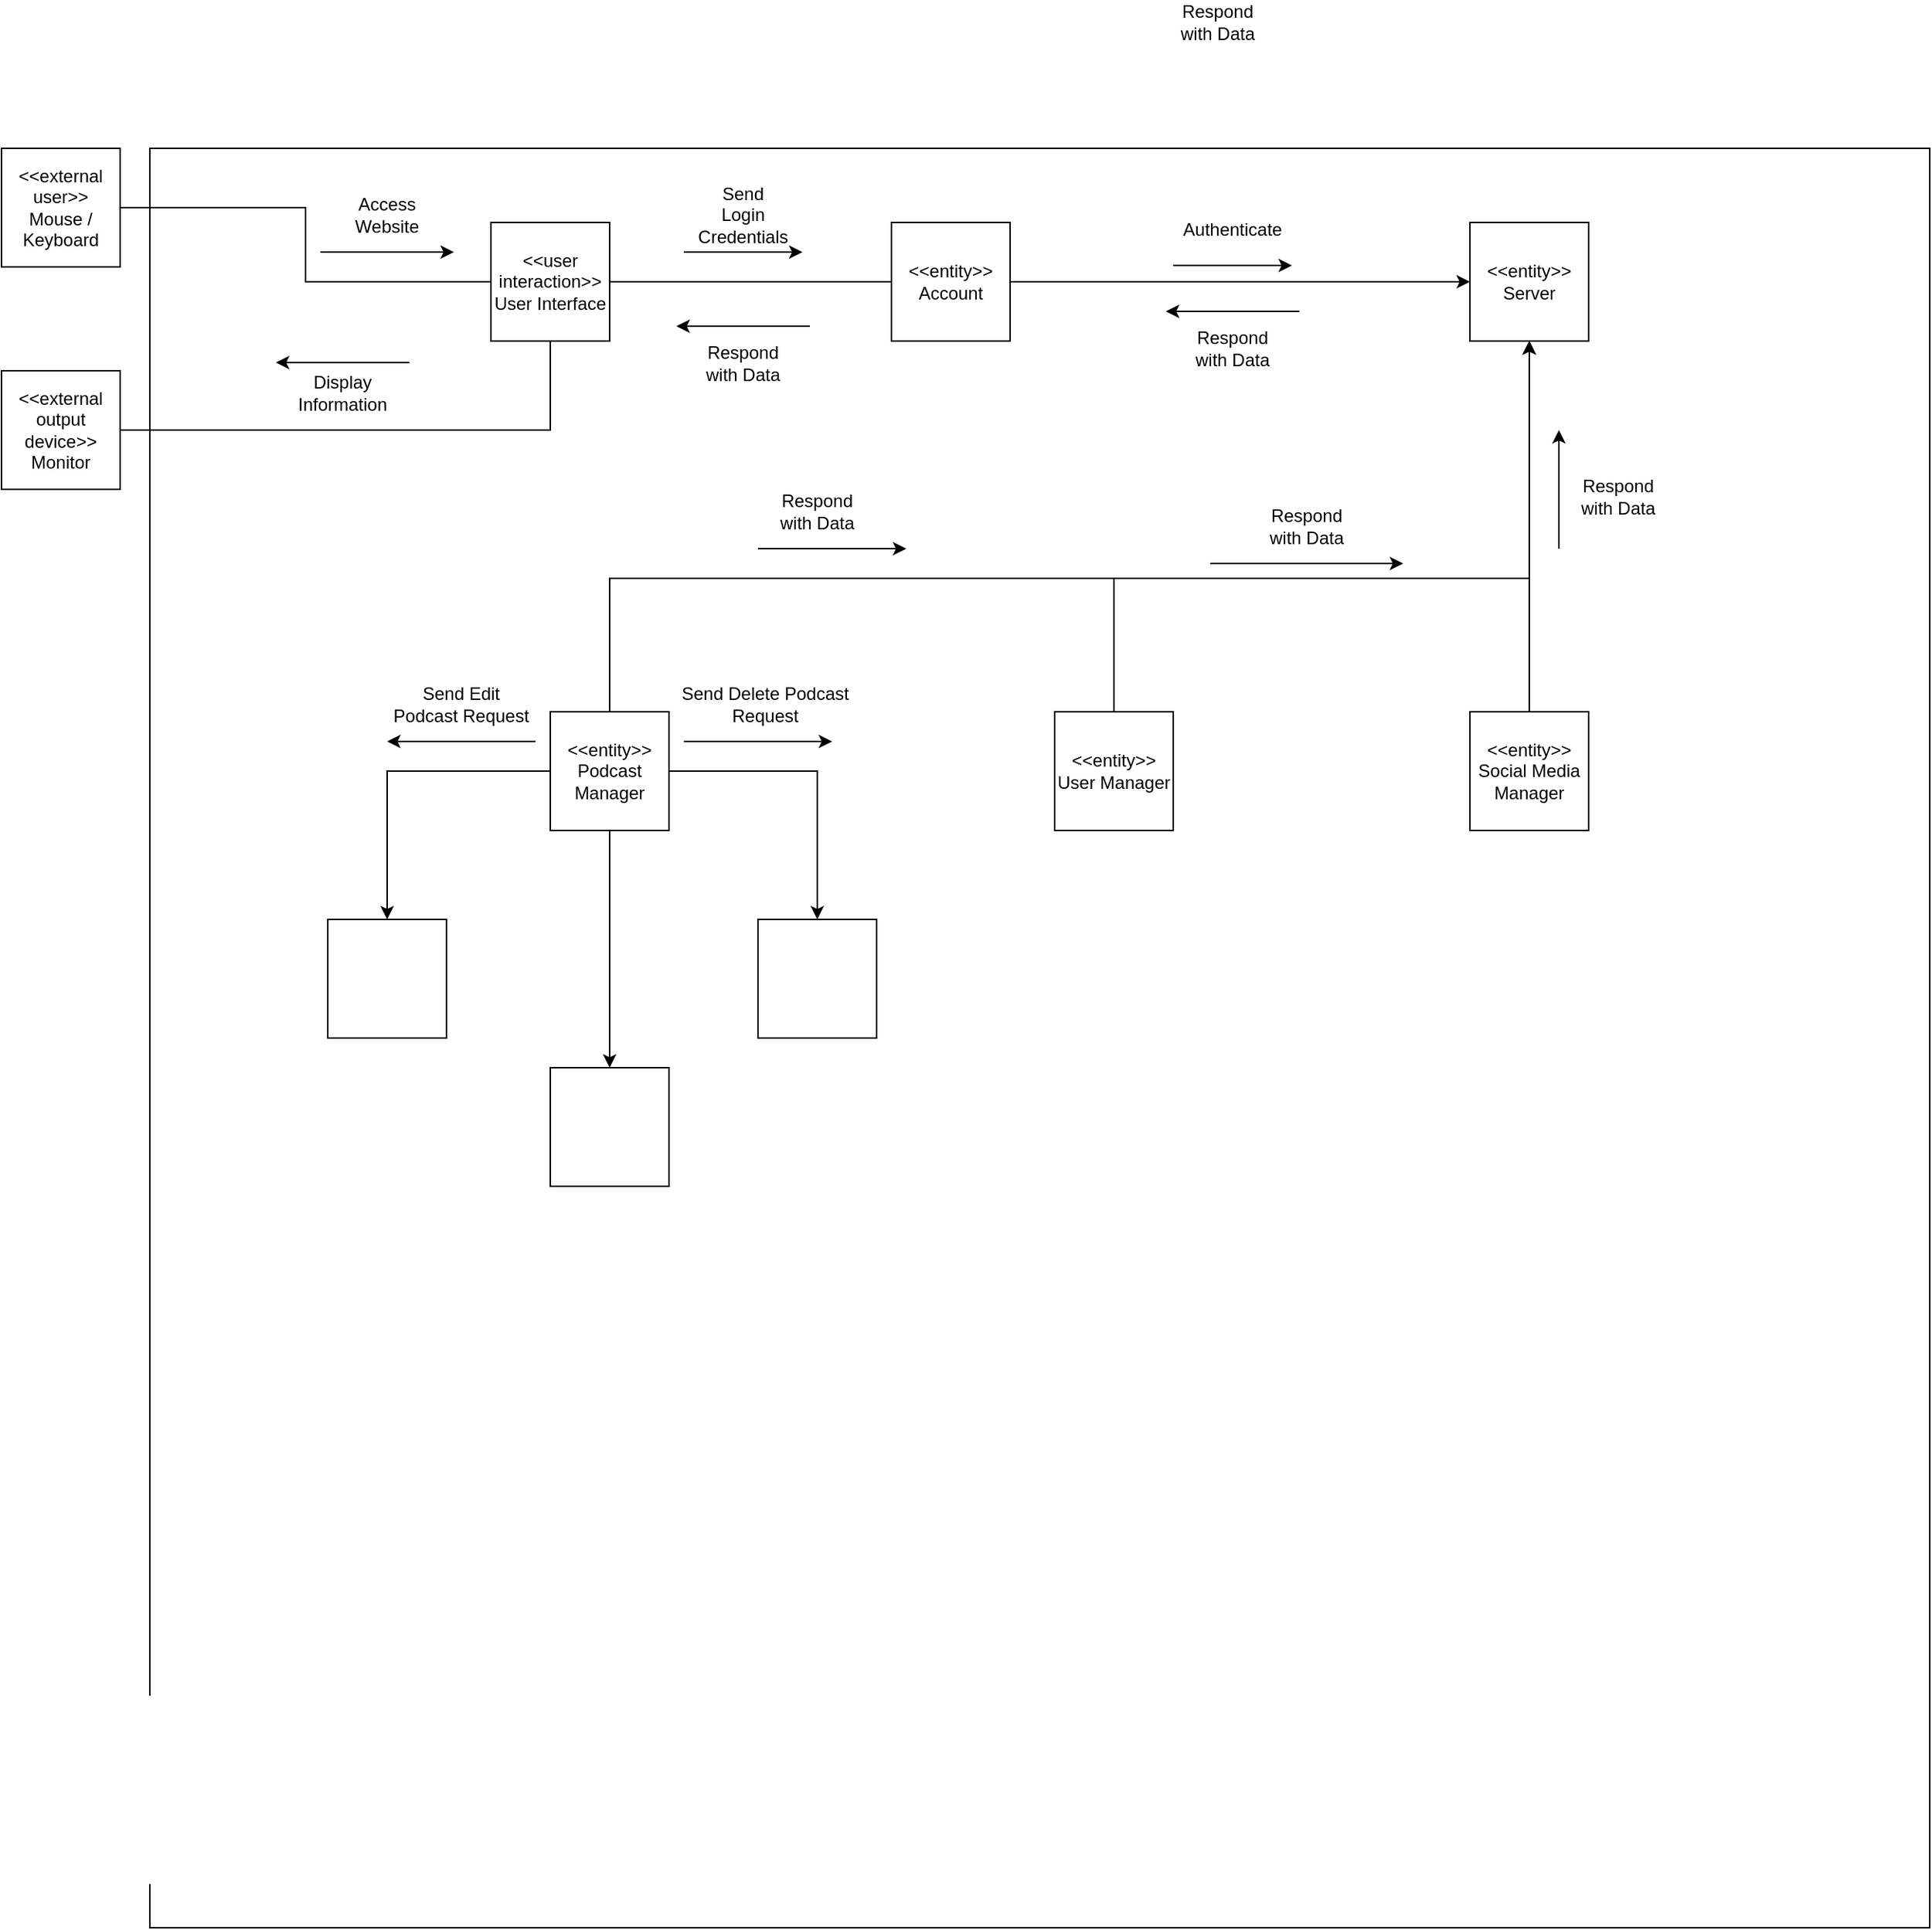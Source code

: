 <mxfile version="22.0.2" type="device">
  <diagram name="Page-1" id="6WJERZKRpdv4S6RsFoXy">
    <mxGraphModel dx="1941" dy="638" grid="1" gridSize="10" guides="1" tooltips="1" connect="1" arrows="1" fold="1" page="1" pageScale="1" pageWidth="850" pageHeight="1100" math="0" shadow="0">
      <root>
        <mxCell id="0" />
        <mxCell id="1" parent="0" />
        <mxCell id="8paL_Bh5cU5GlHEFZkek-1" value="" style="whiteSpace=wrap;html=1;aspect=fixed;" vertex="1" parent="1">
          <mxGeometry x="90" y="120" width="1200" height="1200" as="geometry" />
        </mxCell>
        <mxCell id="8paL_Bh5cU5GlHEFZkek-6" style="edgeStyle=orthogonalEdgeStyle;rounded=0;orthogonalLoop=1;jettySize=auto;html=1;entryX=0;entryY=0.5;entryDx=0;entryDy=0;endArrow=none;endFill=0;" edge="1" parent="1" source="8paL_Bh5cU5GlHEFZkek-3" target="8paL_Bh5cU5GlHEFZkek-5">
          <mxGeometry relative="1" as="geometry" />
        </mxCell>
        <mxCell id="8paL_Bh5cU5GlHEFZkek-3" value="&amp;lt;&amp;lt;external user&amp;gt;&amp;gt;&lt;br&gt;Mouse / Keyboard" style="whiteSpace=wrap;html=1;aspect=fixed;" vertex="1" parent="1">
          <mxGeometry x="-10" y="120" width="80" height="80" as="geometry" />
        </mxCell>
        <mxCell id="8paL_Bh5cU5GlHEFZkek-4" value="&amp;lt;&amp;lt;external output device&amp;gt;&amp;gt;&lt;br&gt;Monitor" style="whiteSpace=wrap;html=1;aspect=fixed;" vertex="1" parent="1">
          <mxGeometry x="-10" y="270" width="80" height="80" as="geometry" />
        </mxCell>
        <mxCell id="8paL_Bh5cU5GlHEFZkek-7" style="edgeStyle=orthogonalEdgeStyle;rounded=0;orthogonalLoop=1;jettySize=auto;html=1;entryX=1;entryY=0.5;entryDx=0;entryDy=0;endArrow=none;endFill=0;" edge="1" parent="1" source="8paL_Bh5cU5GlHEFZkek-5" target="8paL_Bh5cU5GlHEFZkek-4">
          <mxGeometry relative="1" as="geometry">
            <Array as="points">
              <mxPoint x="360" y="310" />
            </Array>
          </mxGeometry>
        </mxCell>
        <mxCell id="8paL_Bh5cU5GlHEFZkek-14" style="edgeStyle=orthogonalEdgeStyle;rounded=0;orthogonalLoop=1;jettySize=auto;html=1;entryX=0;entryY=0.5;entryDx=0;entryDy=0;endArrow=none;endFill=0;" edge="1" parent="1" source="8paL_Bh5cU5GlHEFZkek-5" target="8paL_Bh5cU5GlHEFZkek-13">
          <mxGeometry relative="1" as="geometry" />
        </mxCell>
        <mxCell id="8paL_Bh5cU5GlHEFZkek-5" value="&amp;lt;&amp;lt;user interaction&amp;gt;&amp;gt;&lt;br&gt;User Interface" style="whiteSpace=wrap;html=1;aspect=fixed;" vertex="1" parent="1">
          <mxGeometry x="320" y="170" width="80" height="80" as="geometry" />
        </mxCell>
        <mxCell id="8paL_Bh5cU5GlHEFZkek-10" value="Display Information" style="text;html=1;strokeColor=none;fillColor=none;align=center;verticalAlign=middle;whiteSpace=wrap;rounded=0;" vertex="1" parent="1">
          <mxGeometry x="190" y="270" width="60" height="30" as="geometry" />
        </mxCell>
        <mxCell id="8paL_Bh5cU5GlHEFZkek-11" value="Access Website" style="text;html=1;strokeColor=none;fillColor=none;align=center;verticalAlign=middle;whiteSpace=wrap;rounded=0;" vertex="1" parent="1">
          <mxGeometry x="220" y="150" width="60" height="30" as="geometry" />
        </mxCell>
        <mxCell id="8paL_Bh5cU5GlHEFZkek-13" value="&amp;lt;&amp;lt;entity&amp;gt;&amp;gt;&lt;br&gt;Account" style="whiteSpace=wrap;html=1;aspect=fixed;" vertex="1" parent="1">
          <mxGeometry x="590" y="170" width="80" height="80" as="geometry" />
        </mxCell>
        <mxCell id="8paL_Bh5cU5GlHEFZkek-15" value="" style="endArrow=classic;html=1;rounded=0;" edge="1" parent="1">
          <mxGeometry width="50" height="50" relative="1" as="geometry">
            <mxPoint x="450" y="190" as="sourcePoint" />
            <mxPoint x="530" y="190" as="targetPoint" />
          </mxGeometry>
        </mxCell>
        <mxCell id="8paL_Bh5cU5GlHEFZkek-17" value="Send Login Credentials" style="text;html=1;strokeColor=none;fillColor=none;align=center;verticalAlign=middle;whiteSpace=wrap;rounded=0;" vertex="1" parent="1">
          <mxGeometry x="460" y="150" width="60" height="30" as="geometry" />
        </mxCell>
        <mxCell id="8paL_Bh5cU5GlHEFZkek-18" value="Respond with Data" style="text;html=1;strokeColor=none;fillColor=none;align=center;verticalAlign=middle;whiteSpace=wrap;rounded=0;" vertex="1" parent="1">
          <mxGeometry x="460" y="250" width="60" height="30" as="geometry" />
        </mxCell>
        <mxCell id="8paL_Bh5cU5GlHEFZkek-19" value="" style="endArrow=classic;html=1;rounded=0;" edge="1" parent="1">
          <mxGeometry width="50" height="50" relative="1" as="geometry">
            <mxPoint x="535" y="240" as="sourcePoint" />
            <mxPoint x="445" y="240" as="targetPoint" />
            <Array as="points">
              <mxPoint x="515" y="240" />
            </Array>
          </mxGeometry>
        </mxCell>
        <mxCell id="8paL_Bh5cU5GlHEFZkek-23" value="" style="endArrow=classic;html=1;rounded=0;" edge="1" parent="1">
          <mxGeometry width="50" height="50" relative="1" as="geometry">
            <mxPoint x="265" y="264.5" as="sourcePoint" />
            <mxPoint x="175" y="264.5" as="targetPoint" />
            <Array as="points">
              <mxPoint x="245" y="264.5" />
            </Array>
          </mxGeometry>
        </mxCell>
        <mxCell id="8paL_Bh5cU5GlHEFZkek-24" value="" style="endArrow=classic;html=1;rounded=0;" edge="1" parent="1">
          <mxGeometry width="50" height="50" relative="1" as="geometry">
            <mxPoint x="225" y="190" as="sourcePoint" />
            <mxPoint x="295" y="190" as="targetPoint" />
            <Array as="points">
              <mxPoint x="205" y="190" />
            </Array>
          </mxGeometry>
        </mxCell>
        <mxCell id="8paL_Bh5cU5GlHEFZkek-25" style="edgeStyle=orthogonalEdgeStyle;rounded=0;orthogonalLoop=1;jettySize=auto;html=1;" edge="1" parent="1" source="8paL_Bh5cU5GlHEFZkek-13" target="8paL_Bh5cU5GlHEFZkek-26">
          <mxGeometry relative="1" as="geometry" />
        </mxCell>
        <mxCell id="8paL_Bh5cU5GlHEFZkek-26" value="&amp;lt;&amp;lt;entity&amp;gt;&amp;gt;&lt;br&gt;Server" style="whiteSpace=wrap;html=1;aspect=fixed;" vertex="1" parent="1">
          <mxGeometry x="980" y="170" width="80" height="80" as="geometry" />
        </mxCell>
        <mxCell id="8paL_Bh5cU5GlHEFZkek-28" value="" style="endArrow=classic;html=1;rounded=0;" edge="1" parent="1">
          <mxGeometry width="50" height="50" relative="1" as="geometry">
            <mxPoint x="780" y="199" as="sourcePoint" />
            <mxPoint x="860" y="199" as="targetPoint" />
          </mxGeometry>
        </mxCell>
        <mxCell id="8paL_Bh5cU5GlHEFZkek-29" value="Authenticate" style="text;html=1;strokeColor=none;fillColor=none;align=center;verticalAlign=middle;whiteSpace=wrap;rounded=0;" vertex="1" parent="1">
          <mxGeometry x="790" y="160" width="60" height="30" as="geometry" />
        </mxCell>
        <mxCell id="8paL_Bh5cU5GlHEFZkek-30" value="Respond with Data" style="text;html=1;strokeColor=none;fillColor=none;align=center;verticalAlign=middle;whiteSpace=wrap;rounded=0;" vertex="1" parent="1">
          <mxGeometry x="790" y="240" width="60" height="30" as="geometry" />
        </mxCell>
        <mxCell id="8paL_Bh5cU5GlHEFZkek-31" value="" style="endArrow=classic;html=1;rounded=0;" edge="1" parent="1">
          <mxGeometry width="50" height="50" relative="1" as="geometry">
            <mxPoint x="865" y="230" as="sourcePoint" />
            <mxPoint x="775" y="230" as="targetPoint" />
            <Array as="points">
              <mxPoint x="845" y="230" />
            </Array>
          </mxGeometry>
        </mxCell>
        <mxCell id="8paL_Bh5cU5GlHEFZkek-35" style="edgeStyle=orthogonalEdgeStyle;rounded=0;orthogonalLoop=1;jettySize=auto;html=1;entryX=0.5;entryY=1;entryDx=0;entryDy=0;" edge="1" parent="1" source="8paL_Bh5cU5GlHEFZkek-32" target="8paL_Bh5cU5GlHEFZkek-26">
          <mxGeometry relative="1" as="geometry">
            <Array as="points">
              <mxPoint x="400" y="410" />
              <mxPoint x="1020" y="410" />
            </Array>
          </mxGeometry>
        </mxCell>
        <mxCell id="8paL_Bh5cU5GlHEFZkek-52" style="edgeStyle=orthogonalEdgeStyle;rounded=0;orthogonalLoop=1;jettySize=auto;html=1;entryX=0.5;entryY=0;entryDx=0;entryDy=0;" edge="1" parent="1" source="8paL_Bh5cU5GlHEFZkek-32" target="8paL_Bh5cU5GlHEFZkek-51">
          <mxGeometry relative="1" as="geometry" />
        </mxCell>
        <mxCell id="8paL_Bh5cU5GlHEFZkek-53" style="edgeStyle=orthogonalEdgeStyle;rounded=0;orthogonalLoop=1;jettySize=auto;html=1;entryX=0.5;entryY=0;entryDx=0;entryDy=0;" edge="1" parent="1" source="8paL_Bh5cU5GlHEFZkek-32" target="8paL_Bh5cU5GlHEFZkek-50">
          <mxGeometry relative="1" as="geometry" />
        </mxCell>
        <mxCell id="8paL_Bh5cU5GlHEFZkek-54" style="edgeStyle=orthogonalEdgeStyle;rounded=0;orthogonalLoop=1;jettySize=auto;html=1;entryX=0.5;entryY=0;entryDx=0;entryDy=0;" edge="1" parent="1" source="8paL_Bh5cU5GlHEFZkek-32" target="8paL_Bh5cU5GlHEFZkek-49">
          <mxGeometry relative="1" as="geometry" />
        </mxCell>
        <mxCell id="8paL_Bh5cU5GlHEFZkek-32" value="&amp;lt;&amp;lt;entity&amp;gt;&amp;gt;&lt;br&gt;Podcast Manager" style="whiteSpace=wrap;html=1;aspect=fixed;" vertex="1" parent="1">
          <mxGeometry x="360" y="500" width="80" height="80" as="geometry" />
        </mxCell>
        <mxCell id="8paL_Bh5cU5GlHEFZkek-36" style="edgeStyle=orthogonalEdgeStyle;rounded=0;orthogonalLoop=1;jettySize=auto;html=1;entryX=0.5;entryY=1;entryDx=0;entryDy=0;" edge="1" parent="1" source="8paL_Bh5cU5GlHEFZkek-33" target="8paL_Bh5cU5GlHEFZkek-26">
          <mxGeometry relative="1" as="geometry">
            <Array as="points">
              <mxPoint x="740" y="410" />
              <mxPoint x="1020" y="410" />
            </Array>
          </mxGeometry>
        </mxCell>
        <mxCell id="8paL_Bh5cU5GlHEFZkek-33" value="&amp;lt;&amp;lt;entity&amp;gt;&amp;gt;&lt;br&gt;User Manager" style="whiteSpace=wrap;html=1;aspect=fixed;" vertex="1" parent="1">
          <mxGeometry x="700" y="500" width="80" height="80" as="geometry" />
        </mxCell>
        <mxCell id="8paL_Bh5cU5GlHEFZkek-43" style="edgeStyle=orthogonalEdgeStyle;rounded=0;orthogonalLoop=1;jettySize=auto;html=1;entryX=0.5;entryY=1;entryDx=0;entryDy=0;" edge="1" parent="1" source="8paL_Bh5cU5GlHEFZkek-34" target="8paL_Bh5cU5GlHEFZkek-26">
          <mxGeometry relative="1" as="geometry">
            <Array as="points">
              <mxPoint x="1020" y="450" />
              <mxPoint x="1020" y="450" />
            </Array>
          </mxGeometry>
        </mxCell>
        <mxCell id="8paL_Bh5cU5GlHEFZkek-34" value="&amp;lt;&amp;lt;entity&amp;gt;&amp;gt;&lt;br&gt;Social Media Manager" style="whiteSpace=wrap;html=1;aspect=fixed;" vertex="1" parent="1">
          <mxGeometry x="980" y="500" width="80" height="80" as="geometry" />
        </mxCell>
        <mxCell id="8paL_Bh5cU5GlHEFZkek-39" value="" style="endArrow=classic;html=1;rounded=0;" edge="1" parent="1">
          <mxGeometry width="50" height="50" relative="1" as="geometry">
            <mxPoint x="500" y="390" as="sourcePoint" />
            <mxPoint x="600" y="390" as="targetPoint" />
          </mxGeometry>
        </mxCell>
        <mxCell id="8paL_Bh5cU5GlHEFZkek-40" value="Respond with Data" style="text;html=1;strokeColor=none;fillColor=none;align=center;verticalAlign=middle;whiteSpace=wrap;rounded=0;" vertex="1" parent="1">
          <mxGeometry x="510" y="350" width="60" height="30" as="geometry" />
        </mxCell>
        <mxCell id="8paL_Bh5cU5GlHEFZkek-41" value="Respond with Data" style="text;html=1;strokeColor=none;fillColor=none;align=center;verticalAlign=middle;whiteSpace=wrap;rounded=0;" vertex="1" parent="1">
          <mxGeometry x="840" y="360" width="60" height="30" as="geometry" />
        </mxCell>
        <mxCell id="8paL_Bh5cU5GlHEFZkek-42" value="" style="endArrow=classic;html=1;rounded=0;" edge="1" parent="1">
          <mxGeometry width="50" height="50" relative="1" as="geometry">
            <mxPoint x="825" y="400" as="sourcePoint" />
            <mxPoint x="935" y="400" as="targetPoint" />
            <Array as="points">
              <mxPoint x="805" y="400" />
            </Array>
          </mxGeometry>
        </mxCell>
        <mxCell id="8paL_Bh5cU5GlHEFZkek-44" value="Respond with Data" style="text;html=1;strokeColor=none;fillColor=none;align=center;verticalAlign=middle;whiteSpace=wrap;rounded=0;" vertex="1" parent="1">
          <mxGeometry x="780" y="20" width="60" height="30" as="geometry" />
        </mxCell>
        <mxCell id="8paL_Bh5cU5GlHEFZkek-46" value="" style="endArrow=classic;html=1;rounded=0;" edge="1" parent="1">
          <mxGeometry width="50" height="50" relative="1" as="geometry">
            <mxPoint x="1040" y="390" as="sourcePoint" />
            <mxPoint x="1040" y="310" as="targetPoint" />
          </mxGeometry>
        </mxCell>
        <mxCell id="8paL_Bh5cU5GlHEFZkek-47" value="Respond with Data" style="text;html=1;strokeColor=none;fillColor=none;align=center;verticalAlign=middle;whiteSpace=wrap;rounded=0;" vertex="1" parent="1">
          <mxGeometry x="1050" y="340" width="60" height="30" as="geometry" />
        </mxCell>
        <mxCell id="8paL_Bh5cU5GlHEFZkek-49" value="" style="whiteSpace=wrap;html=1;aspect=fixed;" vertex="1" parent="1">
          <mxGeometry x="210" y="640" width="80" height="80" as="geometry" />
        </mxCell>
        <mxCell id="8paL_Bh5cU5GlHEFZkek-50" value="" style="whiteSpace=wrap;html=1;aspect=fixed;" vertex="1" parent="1">
          <mxGeometry x="360" y="740" width="80" height="80" as="geometry" />
        </mxCell>
        <mxCell id="8paL_Bh5cU5GlHEFZkek-51" value="" style="whiteSpace=wrap;html=1;aspect=fixed;" vertex="1" parent="1">
          <mxGeometry x="500" y="640" width="80" height="80" as="geometry" />
        </mxCell>
        <mxCell id="8paL_Bh5cU5GlHEFZkek-55" value="" style="endArrow=classic;html=1;rounded=0;" edge="1" parent="1">
          <mxGeometry width="50" height="50" relative="1" as="geometry">
            <mxPoint x="450" y="520" as="sourcePoint" />
            <mxPoint x="550" y="520" as="targetPoint" />
          </mxGeometry>
        </mxCell>
        <mxCell id="8paL_Bh5cU5GlHEFZkek-56" value="Send Delete Podcast Request" style="text;html=1;strokeColor=none;fillColor=none;align=center;verticalAlign=middle;whiteSpace=wrap;rounded=0;" vertex="1" parent="1">
          <mxGeometry x="440" y="480" width="130" height="30" as="geometry" />
        </mxCell>
        <mxCell id="8paL_Bh5cU5GlHEFZkek-58" value="Send Edit Podcast Request" style="text;html=1;strokeColor=none;fillColor=none;align=center;verticalAlign=middle;whiteSpace=wrap;rounded=0;" vertex="1" parent="1">
          <mxGeometry x="250" y="480" width="100" height="30" as="geometry" />
        </mxCell>
        <mxCell id="8paL_Bh5cU5GlHEFZkek-59" value="" style="endArrow=classic;html=1;rounded=0;" edge="1" parent="1">
          <mxGeometry width="50" height="50" relative="1" as="geometry">
            <mxPoint x="350" y="520" as="sourcePoint" />
            <mxPoint x="250" y="520" as="targetPoint" />
            <Array as="points">
              <mxPoint x="330" y="520" />
            </Array>
          </mxGeometry>
        </mxCell>
      </root>
    </mxGraphModel>
  </diagram>
</mxfile>
